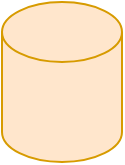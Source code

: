<mxfile>
    <diagram id="oEME6LS4lpp04e40hphQ" name="Page-1">
        <mxGraphModel dx="934" dy="710" grid="1" gridSize="10" guides="1" tooltips="1" connect="1" arrows="1" fold="1" page="1" pageScale="1" pageWidth="850" pageHeight="1100" math="0" shadow="0">
            <root>
                <mxCell id="0"/>
                <mxCell id="1" parent="0"/>
                <mxCell id="2" value="" style="shape=cylinder3;whiteSpace=wrap;html=1;boundedLbl=1;backgroundOutline=1;size=15;fillColor=#ffe6cc;strokeColor=#d79b00;" vertex="1" parent="1">
                    <mxGeometry x="410" y="760" width="60" height="80" as="geometry"/>
                </mxCell>
            </root>
        </mxGraphModel>
    </diagram>
    <diagram id="eDW6K7y3KLj01m9OOmcO" name="Page-2">
        <mxGraphModel dx="654" dy="497" grid="1" gridSize="10" guides="1" tooltips="1" connect="1" arrows="1" fold="1" page="1" pageScale="1" pageWidth="850" pageHeight="1100" math="0" shadow="0">
            <root>
                <mxCell id="0"/>
                <mxCell id="1" parent="0"/>
                <mxCell id="eyJwGlPfa05PWNIH7qKt-1" value="" style="ellipse;whiteSpace=wrap;html=1;aspect=fixed;fillColor=#dae8fc;strokeColor=#6c8ebf;" vertex="1" parent="1">
                    <mxGeometry x="140" y="80" width="80" height="80" as="geometry"/>
                </mxCell>
            </root>
        </mxGraphModel>
    </diagram>
</mxfile>
